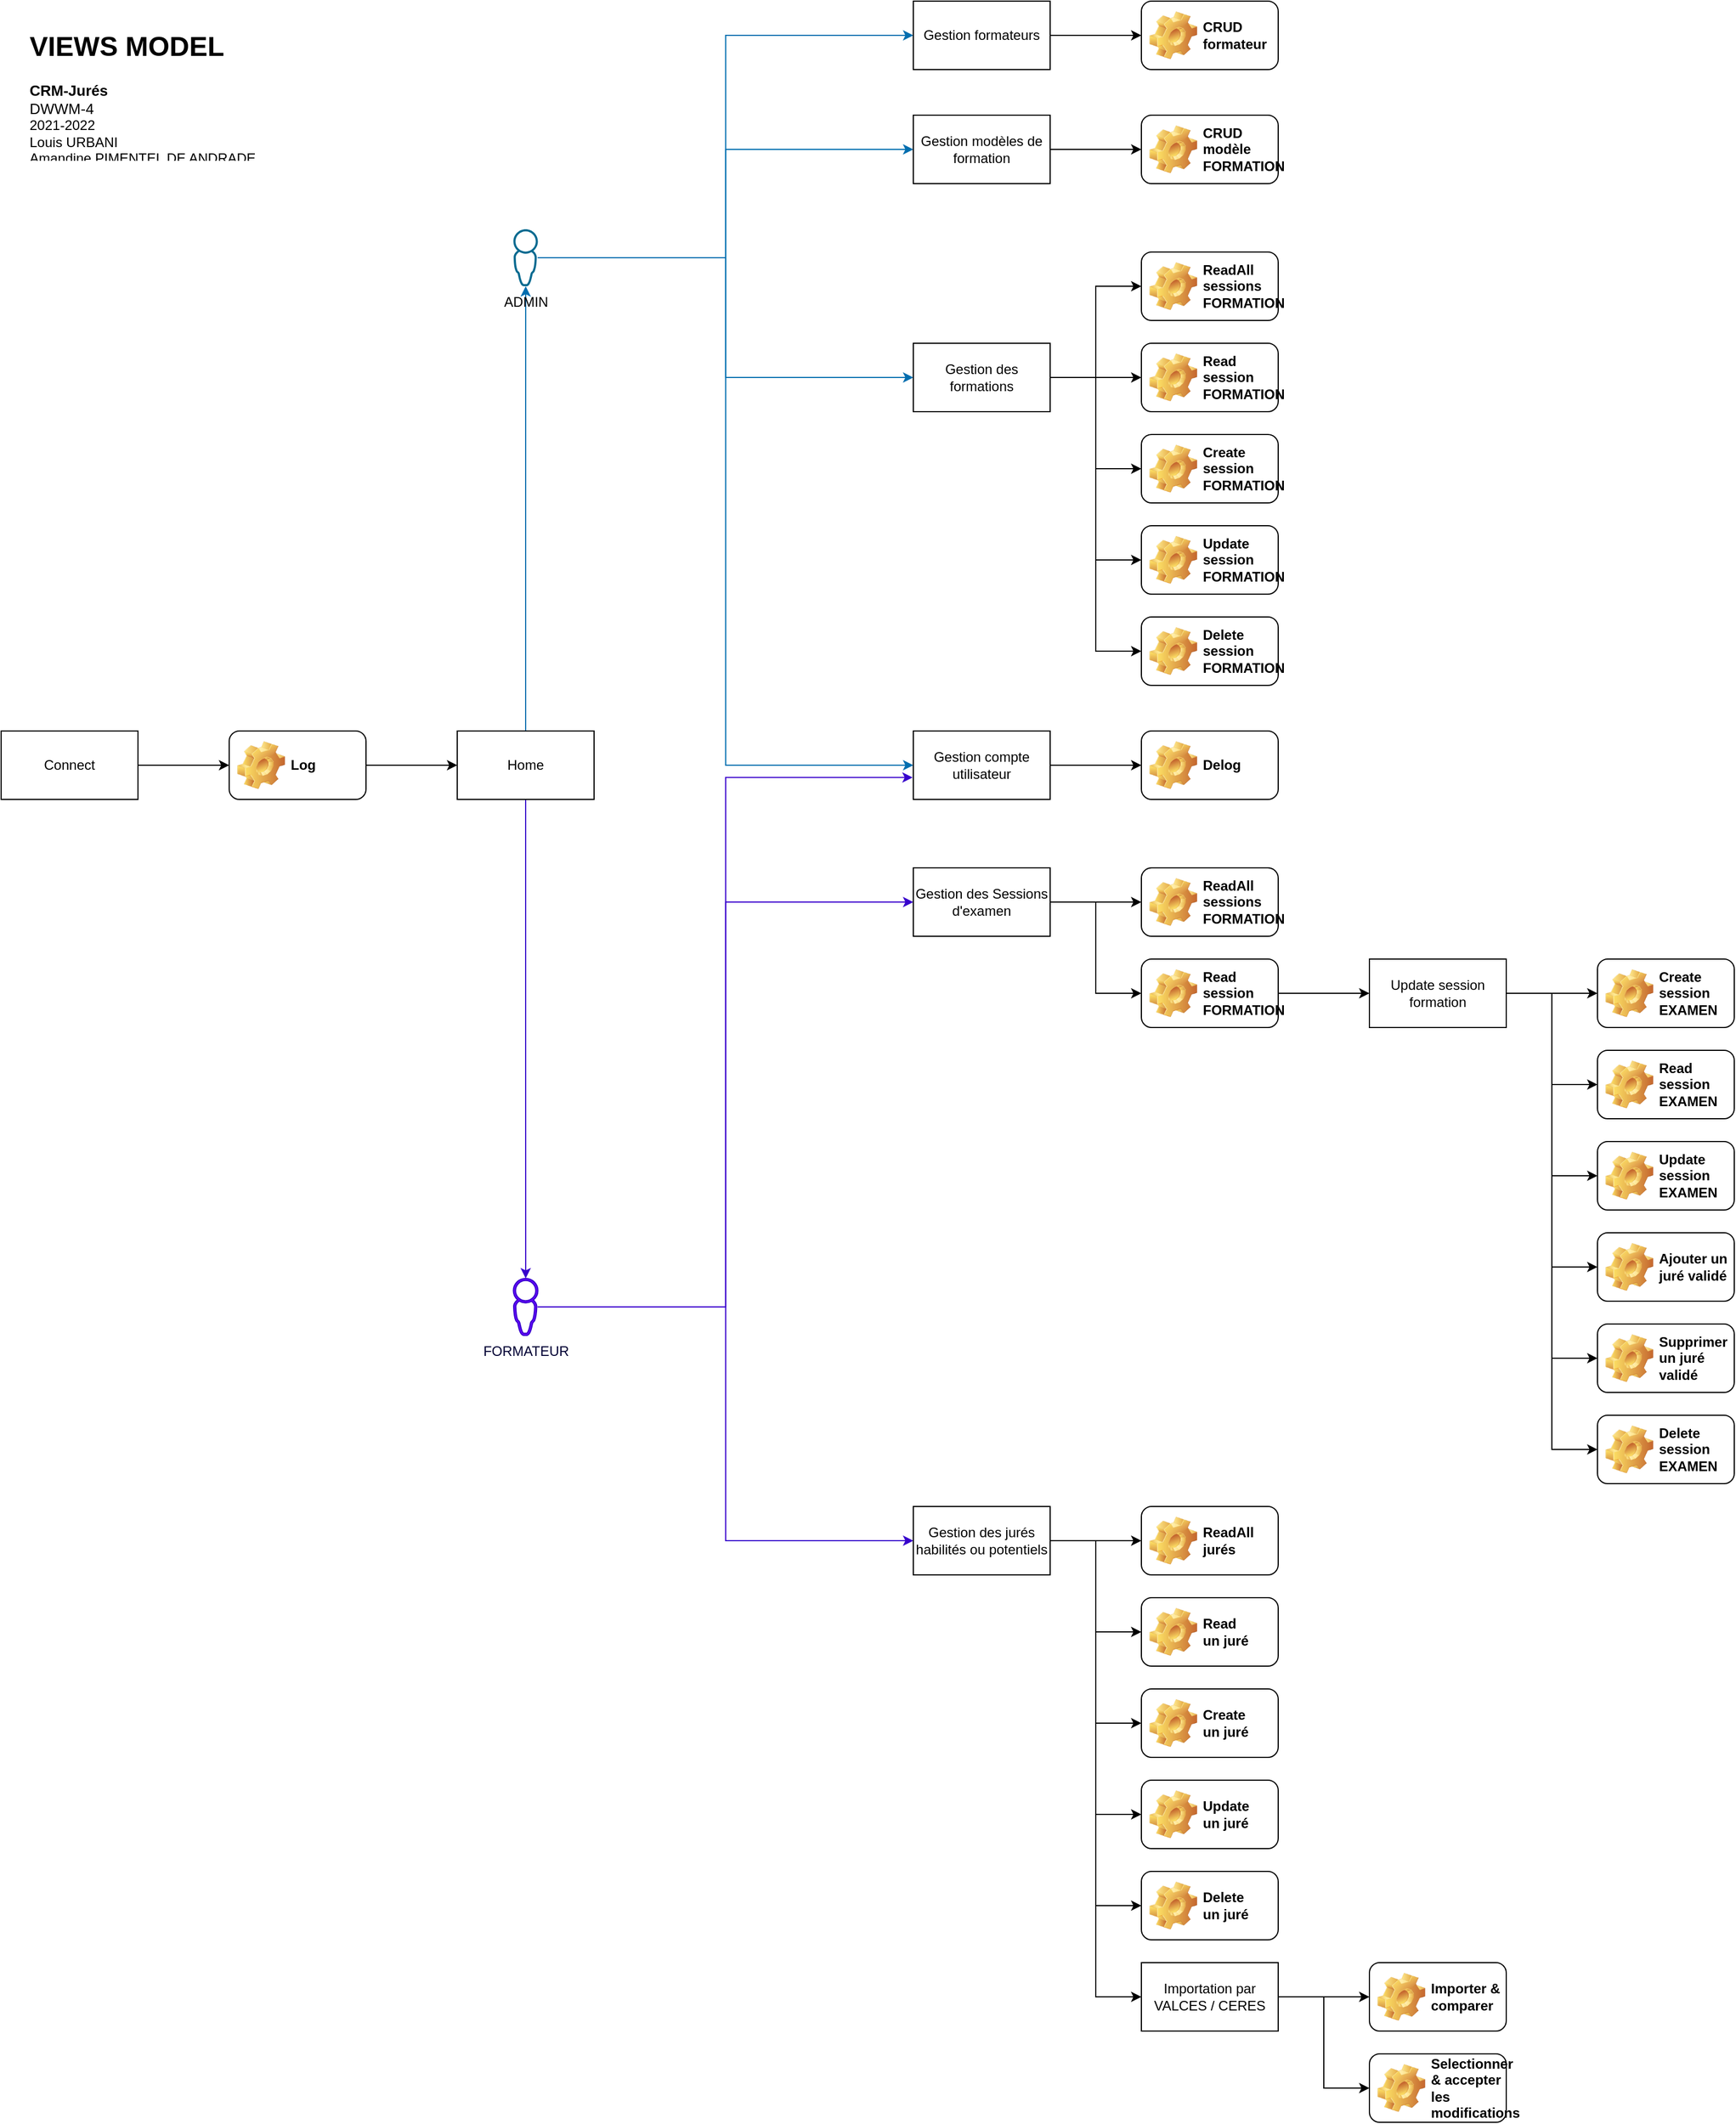 <mxfile>
    <diagram id="2YOx1-m7P2RBXPwM6b-j" name="Page-1">
        <mxGraphModel dx="1024" dy="894" grid="1" gridSize="10" guides="1" tooltips="1" connect="1" arrows="1" fold="1" page="1" pageScale="1" pageWidth="827" pageHeight="1169" math="0" shadow="0">
            <root>
                <mxCell id="0"/>
                <mxCell id="1" parent="0"/>
                <mxCell id="55" style="edgeStyle=orthogonalEdgeStyle;rounded=0;orthogonalLoop=1;jettySize=auto;html=1;fillColor=#1ba1e2;strokeColor=#006EAF;" edge="1" parent="1" source="2" target="6">
                    <mxGeometry relative="1" as="geometry"/>
                </mxCell>
                <mxCell id="63" style="edgeStyle=orthogonalEdgeStyle;rounded=0;orthogonalLoop=1;jettySize=auto;html=1;fillColor=#6a00ff;strokeColor=#3700CC;" edge="1" parent="1" source="2" target="27">
                    <mxGeometry relative="1" as="geometry"/>
                </mxCell>
                <mxCell id="2" value="Home" style="rounded=0;whiteSpace=wrap;html=1;" vertex="1" parent="1">
                    <mxGeometry x="400" y="640" width="120" height="60" as="geometry"/>
                </mxCell>
                <mxCell id="65" style="edgeStyle=orthogonalEdgeStyle;rounded=0;orthogonalLoop=1;jettySize=auto;html=1;" edge="1" parent="1" source="4" target="12">
                    <mxGeometry relative="1" as="geometry"/>
                </mxCell>
                <mxCell id="4" value="Connect" style="rounded=0;whiteSpace=wrap;html=1;" vertex="1" parent="1">
                    <mxGeometry y="640" width="120" height="60" as="geometry"/>
                </mxCell>
                <mxCell id="51" style="edgeStyle=orthogonalEdgeStyle;rounded=0;orthogonalLoop=1;jettySize=auto;html=1;entryX=0;entryY=0.5;entryDx=0;entryDy=0;fillColor=#1ba1e2;strokeColor=#006EAF;" edge="1" parent="1" source="6" target="22">
                    <mxGeometry relative="1" as="geometry"/>
                </mxCell>
                <mxCell id="52" style="edgeStyle=orthogonalEdgeStyle;rounded=0;orthogonalLoop=1;jettySize=auto;html=1;entryX=0;entryY=0.5;entryDx=0;entryDy=0;fillColor=#1ba1e2;strokeColor=#006EAF;" edge="1" parent="1" source="6" target="8">
                    <mxGeometry relative="1" as="geometry"/>
                </mxCell>
                <mxCell id="53" style="edgeStyle=orthogonalEdgeStyle;rounded=0;orthogonalLoop=1;jettySize=auto;html=1;entryX=0;entryY=0.5;entryDx=0;entryDy=0;fillColor=#1ba1e2;strokeColor=#006EAF;" edge="1" parent="1" source="6" target="9">
                    <mxGeometry relative="1" as="geometry"/>
                </mxCell>
                <mxCell id="54" style="edgeStyle=orthogonalEdgeStyle;rounded=0;orthogonalLoop=1;jettySize=auto;html=1;entryX=0;entryY=0.5;entryDx=0;entryDy=0;fillColor=#1ba1e2;strokeColor=#006EAF;" edge="1" parent="1" source="6" target="10">
                    <mxGeometry relative="1" as="geometry"/>
                </mxCell>
                <mxCell id="6" value="ADMIN" style="pointerEvents=1;shadow=0;dashed=0;html=1;strokeColor=none;aspect=fixed;labelPosition=center;verticalLabelPosition=bottom;verticalAlign=top;align=center;outlineConnect=0;shape=mxgraph.vvd.administrator;fillColor=#066A90;" vertex="1" parent="1">
                    <mxGeometry x="449.25" y="200" width="21.5" height="50" as="geometry"/>
                </mxCell>
                <mxCell id="57" style="edgeStyle=orthogonalEdgeStyle;rounded=0;orthogonalLoop=1;jettySize=auto;html=1;entryX=0;entryY=0.5;entryDx=0;entryDy=0;" edge="1" parent="1" source="8" target="15">
                    <mxGeometry relative="1" as="geometry"/>
                </mxCell>
                <mxCell id="8" value="Gestion formateurs" style="rounded=0;whiteSpace=wrap;html=1;" vertex="1" parent="1">
                    <mxGeometry x="800" width="120" height="60" as="geometry"/>
                </mxCell>
                <mxCell id="58" style="edgeStyle=orthogonalEdgeStyle;rounded=0;orthogonalLoop=1;jettySize=auto;html=1;entryX=0;entryY=0.5;entryDx=0;entryDy=0;" edge="1" parent="1" source="9" target="16">
                    <mxGeometry relative="1" as="geometry"/>
                </mxCell>
                <mxCell id="9" value="Gestion modèles de formation" style="rounded=0;whiteSpace=wrap;html=1;" vertex="1" parent="1">
                    <mxGeometry x="800" y="100" width="120" height="60" as="geometry"/>
                </mxCell>
                <mxCell id="59" style="edgeStyle=orthogonalEdgeStyle;rounded=0;orthogonalLoop=1;jettySize=auto;html=1;entryX=0;entryY=0.5;entryDx=0;entryDy=0;" edge="1" parent="1" source="10" target="24">
                    <mxGeometry relative="1" as="geometry"/>
                </mxCell>
                <mxCell id="60" style="edgeStyle=orthogonalEdgeStyle;rounded=0;orthogonalLoop=1;jettySize=auto;html=1;entryX=0;entryY=0.5;entryDx=0;entryDy=0;" edge="1" parent="1" source="10" target="17">
                    <mxGeometry relative="1" as="geometry"/>
                </mxCell>
                <mxCell id="61" style="edgeStyle=orthogonalEdgeStyle;rounded=0;orthogonalLoop=1;jettySize=auto;html=1;entryX=0;entryY=0.5;entryDx=0;entryDy=0;" edge="1" parent="1" source="10" target="23">
                    <mxGeometry relative="1" as="geometry"/>
                </mxCell>
                <mxCell id="62" style="edgeStyle=orthogonalEdgeStyle;rounded=0;orthogonalLoop=1;jettySize=auto;html=1;entryX=0;entryY=0.5;entryDx=0;entryDy=0;" edge="1" parent="1" source="10" target="25">
                    <mxGeometry relative="1" as="geometry"/>
                </mxCell>
                <mxCell id="88" style="edgeStyle=orthogonalEdgeStyle;rounded=0;orthogonalLoop=1;jettySize=auto;html=1;entryX=0;entryY=0.5;entryDx=0;entryDy=0;" edge="1" parent="1" source="10" target="87">
                    <mxGeometry relative="1" as="geometry"/>
                </mxCell>
                <mxCell id="10" value="Gestion des formations" style="rounded=0;whiteSpace=wrap;html=1;" vertex="1" parent="1">
                    <mxGeometry x="800" y="300" width="120" height="60" as="geometry"/>
                </mxCell>
                <mxCell id="64" style="edgeStyle=orthogonalEdgeStyle;rounded=0;orthogonalLoop=1;jettySize=auto;html=1;" edge="1" parent="1" source="12" target="2">
                    <mxGeometry relative="1" as="geometry"/>
                </mxCell>
                <mxCell id="12" value="Log" style="label;whiteSpace=wrap;html=1;image=img/clipart/Gear_128x128.png" vertex="1" parent="1">
                    <mxGeometry x="200" y="640" width="120" height="60" as="geometry"/>
                </mxCell>
                <mxCell id="14" value="Delog" style="label;whiteSpace=wrap;html=1;image=img/clipart/Gear_128x128.png" vertex="1" parent="1">
                    <mxGeometry x="1000" y="640" width="120" height="60" as="geometry"/>
                </mxCell>
                <mxCell id="15" value="CRUD formateur" style="label;whiteSpace=wrap;html=1;image=img/clipart/Gear_128x128.png" vertex="1" parent="1">
                    <mxGeometry x="1000" width="120" height="60" as="geometry"/>
                </mxCell>
                <mxCell id="16" value="CRUD&lt;br&gt;modèle&lt;br&gt;FORMATION" style="label;whiteSpace=wrap;html=1;image=img/clipart/Gear_128x128.png" vertex="1" parent="1">
                    <mxGeometry x="1000" y="100" width="120" height="60" as="geometry"/>
                </mxCell>
                <mxCell id="17" value="Create&lt;br&gt;session&lt;br&gt;FORMATION" style="label;whiteSpace=wrap;html=1;image=img/clipart/Gear_128x128.png" vertex="1" parent="1">
                    <mxGeometry x="1000" y="380" width="120" height="60" as="geometry"/>
                </mxCell>
                <mxCell id="56" style="edgeStyle=orthogonalEdgeStyle;rounded=0;orthogonalLoop=1;jettySize=auto;html=1;" edge="1" parent="1" source="22" target="14">
                    <mxGeometry relative="1" as="geometry"/>
                </mxCell>
                <mxCell id="22" value="&lt;span&gt;Gestion compte utilisateur&lt;/span&gt;" style="rounded=0;whiteSpace=wrap;html=1;" vertex="1" parent="1">
                    <mxGeometry x="800" y="640" width="120" height="60" as="geometry"/>
                </mxCell>
                <mxCell id="23" value="Update&lt;br&gt;session&lt;br&gt;FORMATION" style="label;whiteSpace=wrap;html=1;image=img/clipart/Gear_128x128.png" vertex="1" parent="1">
                    <mxGeometry x="1000" y="460" width="120" height="60" as="geometry"/>
                </mxCell>
                <mxCell id="24" value="Read&lt;br&gt;session&lt;br&gt;FORMATION" style="label;whiteSpace=wrap;html=1;image=img/clipart/Gear_128x128.png" vertex="1" parent="1">
                    <mxGeometry x="1000" y="300" width="120" height="60" as="geometry"/>
                </mxCell>
                <mxCell id="25" value="Delete&lt;br&gt;session&lt;br&gt;FORMATION" style="label;whiteSpace=wrap;html=1;image=img/clipart/Gear_128x128.png" vertex="1" parent="1">
                    <mxGeometry x="1000" y="540" width="120" height="60" as="geometry"/>
                </mxCell>
                <mxCell id="66" style="edgeStyle=orthogonalEdgeStyle;rounded=0;orthogonalLoop=1;jettySize=auto;html=1;entryX=0;entryY=0.5;entryDx=0;entryDy=0;fillColor=#6a00ff;strokeColor=#3700CC;" edge="1" parent="1" source="27" target="33">
                    <mxGeometry relative="1" as="geometry"/>
                </mxCell>
                <mxCell id="67" style="edgeStyle=orthogonalEdgeStyle;rounded=0;orthogonalLoop=1;jettySize=auto;html=1;entryX=0;entryY=0.5;entryDx=0;entryDy=0;fillColor=#6a00ff;strokeColor=#3700CC;" edge="1" parent="1" source="27" target="39">
                    <mxGeometry relative="1" as="geometry"/>
                </mxCell>
                <mxCell id="86" style="edgeStyle=orthogonalEdgeStyle;rounded=0;orthogonalLoop=1;jettySize=auto;html=1;entryX=-0.005;entryY=0.68;entryDx=0;entryDy=0;fillColor=#6a00ff;strokeColor=#3700CC;entryPerimeter=0;" edge="1" parent="1" source="27" target="22">
                    <mxGeometry relative="1" as="geometry"/>
                </mxCell>
                <mxCell id="27" value="&lt;font color=&quot;#000033&quot;&gt;FORMATEUR&lt;/font&gt;" style="pointerEvents=1;shadow=0;dashed=0;html=1;strokeColor=#3700CC;aspect=fixed;labelPosition=center;verticalLabelPosition=bottom;verticalAlign=top;align=center;outlineConnect=0;shape=mxgraph.vvd.administrator;fillColor=#6a00ff;fontColor=#ffffff;" vertex="1" parent="1">
                    <mxGeometry x="449.25" y="1120" width="21.5" height="50" as="geometry"/>
                </mxCell>
                <mxCell id="29" value="Create&lt;br&gt;session&lt;br&gt;EXAMEN" style="label;whiteSpace=wrap;html=1;image=img/clipart/Gear_128x128.png" vertex="1" parent="1">
                    <mxGeometry x="1400" y="840" width="120" height="60" as="geometry"/>
                </mxCell>
                <mxCell id="30" value="Update&lt;br&gt;session&lt;br&gt;EXAMEN" style="label;whiteSpace=wrap;html=1;image=img/clipart/Gear_128x128.png" vertex="1" parent="1">
                    <mxGeometry x="1400" y="1000" width="120" height="60" as="geometry"/>
                </mxCell>
                <mxCell id="70" style="edgeStyle=orthogonalEdgeStyle;rounded=0;orthogonalLoop=1;jettySize=auto;html=1;entryX=0;entryY=0.5;entryDx=0;entryDy=0;" edge="1" parent="1" source="31" target="48">
                    <mxGeometry relative="1" as="geometry"/>
                </mxCell>
                <mxCell id="31" value="Read&lt;br&gt;session&lt;br&gt;FORMATION" style="label;whiteSpace=wrap;html=1;image=img/clipart/Gear_128x128.png" vertex="1" parent="1">
                    <mxGeometry x="1000" y="840" width="120" height="60" as="geometry"/>
                </mxCell>
                <mxCell id="32" value="Delete&lt;br&gt;session&lt;br&gt;EXAMEN" style="label;whiteSpace=wrap;html=1;image=img/clipart/Gear_128x128.png" vertex="1" parent="1">
                    <mxGeometry x="1400" y="1240" width="120" height="60" as="geometry"/>
                </mxCell>
                <mxCell id="68" style="edgeStyle=orthogonalEdgeStyle;rounded=0;orthogonalLoop=1;jettySize=auto;html=1;entryX=0;entryY=0.5;entryDx=0;entryDy=0;" edge="1" parent="1" source="33" target="47">
                    <mxGeometry relative="1" as="geometry"/>
                </mxCell>
                <mxCell id="69" style="edgeStyle=orthogonalEdgeStyle;rounded=0;orthogonalLoop=1;jettySize=auto;html=1;entryX=0;entryY=0.5;entryDx=0;entryDy=0;" edge="1" parent="1" source="33" target="31">
                    <mxGeometry relative="1" as="geometry"/>
                </mxCell>
                <mxCell id="33" value="Gestion des Sessions d'examen" style="rounded=0;whiteSpace=wrap;html=1;" vertex="1" parent="1">
                    <mxGeometry x="800" y="760" width="120" height="60" as="geometry"/>
                </mxCell>
                <mxCell id="35" value="Read&lt;br&gt;session&lt;br&gt;EXAMEN" style="label;whiteSpace=wrap;html=1;image=img/clipart/Gear_128x128.png" vertex="1" parent="1">
                    <mxGeometry x="1400" y="920" width="120" height="60" as="geometry"/>
                </mxCell>
                <mxCell id="36" value="Ajouter un juré validé" style="label;whiteSpace=wrap;html=1;image=img/clipart/Gear_128x128.png" vertex="1" parent="1">
                    <mxGeometry x="1400" y="1080" width="120" height="60" as="geometry"/>
                </mxCell>
                <mxCell id="37" value="Supprimer un juré validé" style="label;whiteSpace=wrap;html=1;image=img/clipart/Gear_128x128.png" vertex="1" parent="1">
                    <mxGeometry x="1400" y="1160" width="120" height="60" as="geometry"/>
                </mxCell>
                <mxCell id="78" style="edgeStyle=orthogonalEdgeStyle;rounded=0;orthogonalLoop=1;jettySize=auto;html=1;entryX=0;entryY=0.5;entryDx=0;entryDy=0;" edge="1" parent="1" source="39" target="40">
                    <mxGeometry relative="1" as="geometry"/>
                </mxCell>
                <mxCell id="79" style="edgeStyle=orthogonalEdgeStyle;rounded=0;orthogonalLoop=1;jettySize=auto;html=1;entryX=0;entryY=0.5;entryDx=0;entryDy=0;" edge="1" parent="1" source="39" target="44">
                    <mxGeometry relative="1" as="geometry"/>
                </mxCell>
                <mxCell id="80" style="edgeStyle=orthogonalEdgeStyle;rounded=0;orthogonalLoop=1;jettySize=auto;html=1;entryX=0;entryY=0.5;entryDx=0;entryDy=0;" edge="1" parent="1" source="39" target="41">
                    <mxGeometry relative="1" as="geometry"/>
                </mxCell>
                <mxCell id="81" style="edgeStyle=orthogonalEdgeStyle;rounded=0;orthogonalLoop=1;jettySize=auto;html=1;entryX=0;entryY=0.5;entryDx=0;entryDy=0;" edge="1" parent="1" source="39" target="43">
                    <mxGeometry relative="1" as="geometry"/>
                </mxCell>
                <mxCell id="82" style="edgeStyle=orthogonalEdgeStyle;rounded=0;orthogonalLoop=1;jettySize=auto;html=1;entryX=0;entryY=0.5;entryDx=0;entryDy=0;" edge="1" parent="1" source="39" target="42">
                    <mxGeometry relative="1" as="geometry"/>
                </mxCell>
                <mxCell id="83" style="edgeStyle=orthogonalEdgeStyle;rounded=0;orthogonalLoop=1;jettySize=auto;html=1;entryX=0;entryY=0.5;entryDx=0;entryDy=0;" edge="1" parent="1" source="39" target="45">
                    <mxGeometry relative="1" as="geometry"/>
                </mxCell>
                <mxCell id="39" value="Gestion des jurés&lt;br&gt;habilités ou potentiels" style="rounded=0;whiteSpace=wrap;html=1;" vertex="1" parent="1">
                    <mxGeometry x="800" y="1320" width="120" height="60" as="geometry"/>
                </mxCell>
                <mxCell id="40" value="ReadAll&lt;br&gt;jurés" style="label;whiteSpace=wrap;html=1;image=img/clipart/Gear_128x128.png" vertex="1" parent="1">
                    <mxGeometry x="1000" y="1320" width="120" height="60" as="geometry"/>
                </mxCell>
                <mxCell id="41" value="Create&lt;br&gt;un juré" style="label;whiteSpace=wrap;html=1;image=img/clipart/Gear_128x128.png" vertex="1" parent="1">
                    <mxGeometry x="1000" y="1480" width="120" height="60" as="geometry"/>
                </mxCell>
                <mxCell id="42" value="Delete&lt;br&gt;un juré" style="label;whiteSpace=wrap;html=1;image=img/clipart/Gear_128x128.png" vertex="1" parent="1">
                    <mxGeometry x="1000" y="1640" width="120" height="60" as="geometry"/>
                </mxCell>
                <mxCell id="43" value="Update&lt;br&gt;un juré" style="label;whiteSpace=wrap;html=1;image=img/clipart/Gear_128x128.png" vertex="1" parent="1">
                    <mxGeometry x="1000" y="1560" width="120" height="60" as="geometry"/>
                </mxCell>
                <mxCell id="44" value="Read&lt;br&gt;un juré" style="label;whiteSpace=wrap;html=1;image=img/clipart/Gear_128x128.png" vertex="1" parent="1">
                    <mxGeometry x="1000" y="1400" width="120" height="60" as="geometry"/>
                </mxCell>
                <mxCell id="84" style="edgeStyle=orthogonalEdgeStyle;rounded=0;orthogonalLoop=1;jettySize=auto;html=1;entryX=0;entryY=0.5;entryDx=0;entryDy=0;" edge="1" parent="1" source="45" target="46">
                    <mxGeometry relative="1" as="geometry"/>
                </mxCell>
                <mxCell id="85" style="edgeStyle=orthogonalEdgeStyle;rounded=0;orthogonalLoop=1;jettySize=auto;html=1;entryX=0;entryY=0.5;entryDx=0;entryDy=0;" edge="1" parent="1" source="45" target="49">
                    <mxGeometry relative="1" as="geometry"/>
                </mxCell>
                <mxCell id="45" value="Importation par VALCES / CERES" style="rounded=0;whiteSpace=wrap;html=1;" vertex="1" parent="1">
                    <mxGeometry x="1000" y="1720" width="120" height="60" as="geometry"/>
                </mxCell>
                <mxCell id="46" value="Importer &amp;amp; comparer" style="label;whiteSpace=wrap;html=1;image=img/clipart/Gear_128x128.png" vertex="1" parent="1">
                    <mxGeometry x="1200" y="1720" width="120" height="60" as="geometry"/>
                </mxCell>
                <mxCell id="47" value="ReadAll&lt;br&gt;sessions&lt;br&gt;FORMATION" style="label;whiteSpace=wrap;html=1;image=img/clipart/Gear_128x128.png" vertex="1" parent="1">
                    <mxGeometry x="1000" y="760" width="120" height="60" as="geometry"/>
                </mxCell>
                <mxCell id="72" style="edgeStyle=orthogonalEdgeStyle;rounded=0;orthogonalLoop=1;jettySize=auto;html=1;entryX=0;entryY=0.5;entryDx=0;entryDy=0;" edge="1" parent="1" source="48" target="29">
                    <mxGeometry relative="1" as="geometry"/>
                </mxCell>
                <mxCell id="73" style="edgeStyle=orthogonalEdgeStyle;rounded=0;orthogonalLoop=1;jettySize=auto;html=1;entryX=0;entryY=0.5;entryDx=0;entryDy=0;" edge="1" parent="1" source="48" target="35">
                    <mxGeometry relative="1" as="geometry"/>
                </mxCell>
                <mxCell id="74" style="edgeStyle=orthogonalEdgeStyle;rounded=0;orthogonalLoop=1;jettySize=auto;html=1;entryX=0;entryY=0.5;entryDx=0;entryDy=0;" edge="1" parent="1" source="48" target="30">
                    <mxGeometry relative="1" as="geometry"/>
                </mxCell>
                <mxCell id="75" style="edgeStyle=orthogonalEdgeStyle;rounded=0;orthogonalLoop=1;jettySize=auto;html=1;entryX=0;entryY=0.5;entryDx=0;entryDy=0;" edge="1" parent="1" source="48" target="36">
                    <mxGeometry relative="1" as="geometry"/>
                </mxCell>
                <mxCell id="76" style="edgeStyle=orthogonalEdgeStyle;rounded=0;orthogonalLoop=1;jettySize=auto;html=1;entryX=0;entryY=0.5;entryDx=0;entryDy=0;" edge="1" parent="1" source="48" target="37">
                    <mxGeometry relative="1" as="geometry"/>
                </mxCell>
                <mxCell id="77" style="edgeStyle=orthogonalEdgeStyle;rounded=0;orthogonalLoop=1;jettySize=auto;html=1;entryX=0;entryY=0.5;entryDx=0;entryDy=0;" edge="1" parent="1" source="48" target="32">
                    <mxGeometry relative="1" as="geometry"/>
                </mxCell>
                <mxCell id="48" value="Update session formation" style="rounded=0;whiteSpace=wrap;html=1;" vertex="1" parent="1">
                    <mxGeometry x="1200" y="840" width="120" height="60" as="geometry"/>
                </mxCell>
                <mxCell id="49" value="Selectionner &amp;amp; accepter les modifications" style="label;whiteSpace=wrap;html=1;image=img/clipart/Gear_128x128.png" vertex="1" parent="1">
                    <mxGeometry x="1200" y="1800" width="120" height="60" as="geometry"/>
                </mxCell>
                <mxCell id="87" value="ReadAll&lt;br&gt;sessions&lt;br&gt;FORMATION" style="label;whiteSpace=wrap;html=1;image=img/clipart/Gear_128x128.png" vertex="1" parent="1">
                    <mxGeometry x="1000" y="220" width="120" height="60" as="geometry"/>
                </mxCell>
                <mxCell id="91" value="&lt;h1&gt;VIEWS MODEL&lt;/h1&gt;&lt;div style=&quot;font-size: 13px&quot;&gt;&lt;font style=&quot;font-size: 13px&quot;&gt;&lt;b&gt;CRM-Jurés&lt;/b&gt;&lt;/font&gt;&lt;/div&gt;&lt;div style=&quot;font-size: 13px&quot;&gt;DWWM-4&lt;/div&gt;&lt;div&gt;2021-2022&lt;/div&gt;&lt;div&gt;Louis URBANI&lt;/div&gt;&lt;div&gt;Amandine PIMENTEL DE ANDRADE&lt;/div&gt;" style="text;html=1;strokeColor=none;fillColor=none;spacing=5;spacingTop=-20;whiteSpace=wrap;overflow=hidden;rounded=0;align=left;" vertex="1" parent="1">
                    <mxGeometry x="20" y="20" width="256" height="120" as="geometry"/>
                </mxCell>
            </root>
        </mxGraphModel>
    </diagram>
</mxfile>